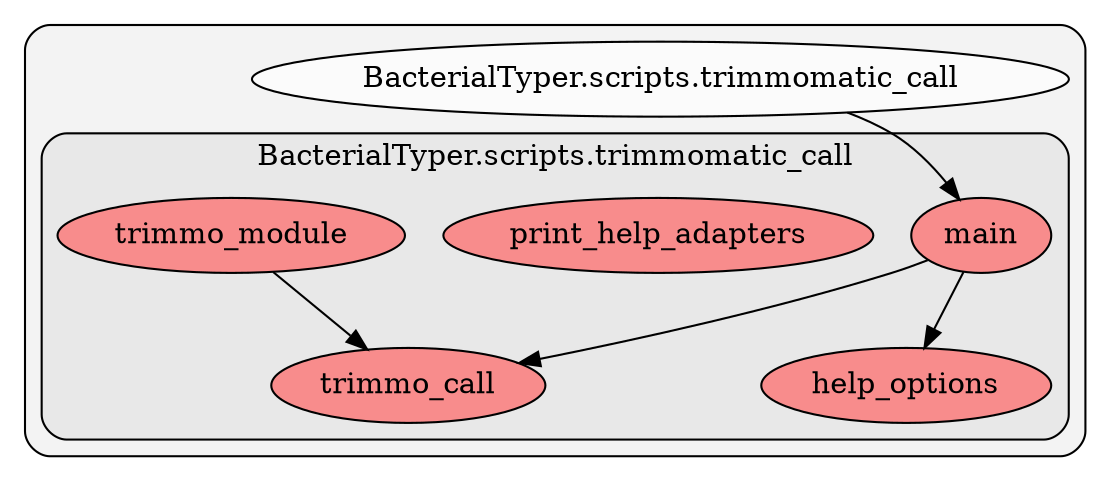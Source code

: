 digraph G {
    graph [rankdir=TB, clusterrank="local"];
    subgraph cluster_G {

        graph [style="filled,rounded",fillcolor="#80808018", label=""];
        BacterialTyper__scripts__trimmomatic_call [label="BacterialTyper.scripts.trimmomatic_call", style="filled", fillcolor="#ffffffb2", fontcolor="#000000", group="0"];
        subgraph cluster_BacterialTyper__scripts__trimmomatic_call {

            graph [style="filled,rounded",fillcolor="#80808018", label="BacterialTyper.scripts.trimmomatic_call"];
            BacterialTyper__scripts__trimmomatic_call__help_options [label="help_options", style="filled", fillcolor="#ff6565b2", fontcolor="#000000", group="0"];
        }
        subgraph cluster_BacterialTyper__scripts__trimmomatic_call {

            graph [style="filled,rounded",fillcolor="#80808018", label="BacterialTyper.scripts.trimmomatic_call"];
            BacterialTyper__scripts__trimmomatic_call__main [label="main", style="filled", fillcolor="#ff6565b2", fontcolor="#000000", group="0"];
        }
        subgraph cluster_BacterialTyper__scripts__trimmomatic_call {

            graph [style="filled,rounded",fillcolor="#80808018", label="BacterialTyper.scripts.trimmomatic_call"];
            BacterialTyper__scripts__trimmomatic_call__print_help_adapters [label="print_help_adapters", style="filled", fillcolor="#ff6565b2", fontcolor="#000000", group="0"];
        }
        subgraph cluster_BacterialTyper__scripts__trimmomatic_call {

            graph [style="filled,rounded",fillcolor="#80808018", label="BacterialTyper.scripts.trimmomatic_call"];
            BacterialTyper__scripts__trimmomatic_call__trimmo_call [label="trimmo_call", style="filled", fillcolor="#ff6565b2", fontcolor="#000000", group="0"];
        }
        subgraph cluster_BacterialTyper__scripts__trimmomatic_call {

            graph [style="filled,rounded",fillcolor="#80808018", label="BacterialTyper.scripts.trimmomatic_call"];
            BacterialTyper__scripts__trimmomatic_call__trimmo_module [label="trimmo_module", style="filled", fillcolor="#ff6565b2", fontcolor="#000000", group="0"];
        }
    }
        BacterialTyper__scripts__trimmomatic_call -> BacterialTyper__scripts__trimmomatic_call__main [style="solid", color="#000000"];
        BacterialTyper__scripts__trimmomatic_call__trimmo_module -> BacterialTyper__scripts__trimmomatic_call__trimmo_call [style="solid", color="#000000"];
        BacterialTyper__scripts__trimmomatic_call__main -> BacterialTyper__scripts__trimmomatic_call__trimmo_call [style="solid", color="#000000"];
        BacterialTyper__scripts__trimmomatic_call__main -> BacterialTyper__scripts__trimmomatic_call__help_options [style="solid", color="#000000"];
    }
